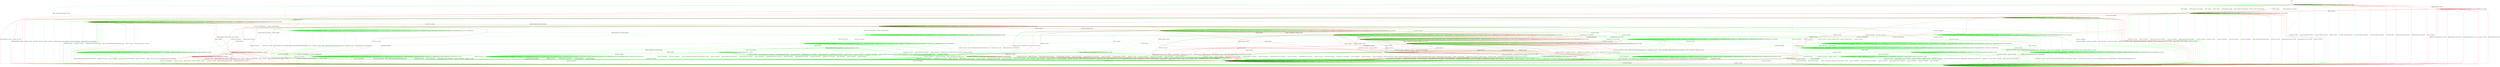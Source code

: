 digraph "" {
	graph ["Incoming time"=0.07164239883422852,
		"Outgoing time"=0.13203716278076172,
		Output="{'States': 36, 'Transitions': 837}",
		Reference="{'States': 18, 'Transitions': 222}",
		Solver=yices,
		Updated="{'States': 32, 'Transitions': 683}",
		"f-measure"=0.15027624309392265,
		precision=0.09956076134699854,
		recall=0.3063063063063063
	];
	a -> a	[key=0,
		label="UA_PK_NOK / NO_CONN"];
	a -> a	[key=1,
		label="KEX30 / NO_CONN"];
	a -> a	[key=2,
		label="SERVICE_REQUEST_AUTH / NO_CONN"];
	a -> a	[key=3,
		label="SERVICE_REQUEST_CONN / NO_CONN"];
	a -> a	[key=4,
		label="NEWKEYS / NO_CONN"];
	a -> a	[key=5,
		label="CH_REQUEST_PTY / NO_CONN"];
	a -> a	[key=6,
		label="CH_OPEN / CH_MAX"];
	a -> a	[key=7,
		label="CH_DATA / NO_CONN"];
	a -> a	[key=8,
		label="UA_PK_OK / NO_CONN"];
	a -> a	[key=9,
		label="KEXINIT / NO_CONN"];
	a -> a	[key=10,
		label="CH_EOF / NO_CONN"];
	a -> a	[key=11,
		color=green,
		label="DISCONNECT / NO_CONN"];
	a -> a	[key=12,
		color=green,
		label="CH_WINDOW_ADJUST / NO_CONN"];
	a -> a	[key=13,
		color=green,
		label="DEBUG / NO_CONN"];
	a -> a	[key=14,
		color=green,
		label="UA_NONE / NO_CONN"];
	a -> a	[key=15,
		color=green,
		label="CH_EXTENDED_DATA / NO_CONN"];
	a -> a	[key=16,
		color=green,
		label="IGNORE / NO_CONN"];
	a -> a	[key=17,
		color=green,
		label="UNIMPLEMENTED / NO_CONN"];
	a -> a	[key=18,
		color=green,
		label="UA_PW_OK / NO_CONN"];
	a -> a	[key=19,
		color=green,
		label="UA_PW_NOK / NO_CONN"];
	a -> a	[key=20,
		color=green,
		label="REKEY / NO_CONN|NO_CONN|NO_CONN"];
	a -> a	[key=21,
		color=red,
		label="KEXINIT_PROCEED / NO_CONN"];
	a -> l	[key=0,
		label="CH_CLOSE / NO_CONN"];
	b -> a	[key=0,
		color=green,
		label="CH_OPEN / DISCONNECT"];
	b -> a	[key=1,
		color=red,
		label="CH_OPEN / NO_CONN"];
	b -> b	[key=0,
		label="CH_REQUEST_PTY / CH_NONE"];
	b -> b	[key=1,
		label="CH_DATA / CH_NONE"];
	b -> b	[key=2,
		label="CH_CLOSE / CH_NONE"];
	b -> b	[key=3,
		label="CH_EOF / CH_NONE"];
	b -> b	[key=4,
		color=green,
		label="CH_WINDOW_ADJUST / CH_NONE"];
	b -> b	[key=5,
		color=green,
		label="DEBUG / NO_RESP"];
	b -> b	[key=6,
		color=green,
		label="CH_EXTENDED_DATA / CH_NONE"];
	b -> b	[key=7,
		color=green,
		label="IGNORE / NO_RESP"];
	b -> b	[key=8,
		color=green,
		label="UNIMPLEMENTED / NO_RESP"];
	b -> b	[key=9,
		color=red,
		label="NEWKEYS / UNIMPLEMENTED"];
	b -> g	[key=0,
		label="KEX30 / KEX31+NEWKEYS"];
	b -> l	[key=0,
		color=green,
		label="DISCONNECT / NO_CONN"];
	b -> l	[key=1,
		color=green,
		label="KEXINIT / DISCONNECT"];
	b -> l	[key=2,
		color=green,
		label="SERVICE_REQUEST_AUTH / DISCONNECT"];
	b -> l	[key=3,
		color=green,
		label="UA_PK_OK / DISCONNECT"];
	b -> l	[key=4,
		color=green,
		label="SERVICE_REQUEST_CONN / DISCONNECT"];
	b -> l	[key=5,
		color=green,
		label="UA_NONE / DISCONNECT"];
	b -> l	[key=6,
		color=green,
		label="NEWKEYS / NO_CONN"];
	b -> l	[key=7,
		color=green,
		label="UA_PK_NOK / DISCONNECT"];
	b -> l	[key=8,
		color=green,
		label="UA_PW_OK / DISCONNECT"];
	b -> l	[key=9,
		color=green,
		label="UA_PW_NOK / DISCONNECT"];
	b -> l	[key=10,
		color=green,
		label="REKEY / DISCONNECT|NO_CONN|NO_CONN"];
	b -> l	[key=11,
		color=red,
		label="UA_PK_NOK / NO_CONN"];
	b -> l	[key=12,
		color=red,
		label="SERVICE_REQUEST_AUTH / NO_CONN"];
	b -> l	[key=13,
		color=red,
		label="SERVICE_REQUEST_CONN / NO_CONN"];
	b -> l	[key=14,
		color=red,
		label="UA_PK_OK / NO_CONN"];
	b -> l	[key=15,
		color=red,
		label="KEXINIT_PROCEED / NO_CONN"];
	b -> l	[key=16,
		color=red,
		label="KEXINIT / NO_CONN"];
	c -> a	[key=0,
		label="NEWKEYS / NO_CONN"];
	c -> a	[key=1,
		color=green,
		label="DISCONNECT / NO_CONN"];
	c -> a	[key=2,
		color=green,
		label="CH_REQUEST_PTY / DISCONNECT"];
	c -> a	[key=3,
		color=red,
		label="KEX30 / NO_CONN"];
	c -> a	[key=4,
		color=red,
		label="CH_REQUEST_PTY / NO_CONN"];
	c -> a	[key=5,
		color=red,
		label="CH_DATA / NO_CONN"];
	c -> c	[key=0,
		label="CH_OPEN / CH_MAX"];
	c -> c	[key=1,
		label="CH_EOF / NO_RESP"];
	c -> c	[key=2,
		color=green,
		label="SERVICE_REQUEST_AUTH / NO_RESP"];
	c -> c	[key=3,
		color=green,
		label="CH_WINDOW_ADJUST / NO_RESP"];
	c -> c	[key=4,
		color=green,
		label="DEBUG / NO_RESP"];
	c -> c	[key=5,
		color=green,
		label="UA_PK_OK / UNIMPLEMENTED"];
	c -> c	[key=6,
		color=green,
		label="SERVICE_REQUEST_CONN / NO_RESP"];
	c -> c	[key=7,
		color=green,
		label="UA_NONE / UNIMPLEMENTED"];
	c -> c	[key=8,
		color=green,
		label="CH_EXTENDED_DATA / NO_RESP"];
	c -> c	[key=9,
		color=green,
		label="UA_PK_NOK / UNIMPLEMENTED"];
	c -> c	[key=10,
		color=green,
		label="KEX30 / NO_RESP"];
	c -> c	[key=11,
		color=green,
		label="IGNORE / NO_RESP"];
	c -> c	[key=12,
		color=green,
		label="CH_DATA / NO_RESP"];
	c -> c	[key=13,
		color=green,
		label="UNIMPLEMENTED / NO_RESP"];
	c -> c	[key=14,
		color=green,
		label="UA_PW_OK / UNIMPLEMENTED"];
	c -> c	[key=15,
		color=green,
		label="UA_PW_NOK / UNIMPLEMENTED"];
	c -> c	[key=16,
		color=green,
		label="REKEY / KEXINIT|KEX31+NEWKEYS|NO_RESP"];
	c -> c	[key=17,
		color=red,
		label="UA_PK_NOK / NO_RESP"];
	c -> c	[key=18,
		color=red,
		label="SERVICE_REQUEST_AUTH / SERVICE_ACCEPT"];
	c -> c	[key=19,
		color=red,
		label="SERVICE_REQUEST_CONN / SERVICE_ACCEPT"];
	c -> c	[key=20,
		color=red,
		label="UA_PK_OK / NO_RESP"];
	c -> e	[key=0,
		label="KEXINIT / KEXINIT"];
	c -> m	[key=0,
		color=red,
		label="CH_CLOSE / NO_RESP"];
	v	[color=green];
	c -> v	[key=0,
		color=green,
		label="CH_CLOSE / CH_CLOSE"];
	jj	[color=red];
	c -> jj	[key=0,
		color=red,
		label="KEXINIT_PROCEED / KEXINIT"];
	d -> a	[key=0,
		color=green,
		label="CH_OPEN / KEXINIT+DISCONNECT"];
	d -> a	[key=1,
		color=red,
		label="CH_OPEN / KEXINIT"];
	d -> b	[key=0,
		label="KEXINIT / KEXINIT"];
	d -> b	[key=1,
		color=green,
		label="SERVICE_REQUEST_AUTH / KEXINIT"];
	d -> b	[key=2,
		color=green,
		label="DEBUG / KEXINIT"];
	d -> b	[key=3,
		color=green,
		label="SERVICE_REQUEST_CONN / KEXINIT"];
	d -> b	[key=4,
		color=green,
		label="KEX30 / KEXINIT"];
	d -> b	[key=5,
		color=green,
		label="IGNORE / KEXINIT"];
	d -> b	[key=6,
		color=green,
		label="UNIMPLEMENTED / KEXINIT"];
	d -> b	[key=7,
		color=red,
		label="KEX30 / KEXINIT+UNIMPLEMENTED"];
	d -> b	[key=8,
		color=red,
		label="NEWKEYS / KEXINIT+UNIMPLEMENTED"];
	d -> d	[key=0,
		label="CH_REQUEST_PTY / CH_NONE"];
	d -> d	[key=1,
		label="CH_DATA / CH_NONE"];
	d -> d	[key=2,
		label="CH_CLOSE / CH_NONE"];
	d -> d	[key=3,
		label="CH_EOF / CH_NONE"];
	d -> d	[key=4,
		color=green,
		label="CH_WINDOW_ADJUST / CH_NONE"];
	d -> d	[key=5,
		color=green,
		label="CH_EXTENDED_DATA / CH_NONE"];
	d -> i	[key=0,
		color=green,
		label="REKEY / KEXINIT|KEX31+NEWKEYS|NO_RESP"];
	d -> l	[key=0,
		color=green,
		label="DISCONNECT / KEXINIT"];
	d -> l	[key=1,
		color=green,
		label="UA_PK_OK / KEXINIT+DISCONNECT"];
	d -> l	[key=2,
		color=green,
		label="UA_NONE / KEXINIT+DISCONNECT"];
	d -> l	[key=3,
		color=green,
		label="NEWKEYS / KEXINIT"];
	d -> l	[key=4,
		color=green,
		label="UA_PK_NOK / KEXINIT+DISCONNECT"];
	d -> l	[key=5,
		color=green,
		label="UA_PW_OK / KEXINIT+DISCONNECT"];
	d -> l	[key=6,
		color=green,
		label="UA_PW_NOK / KEXINIT+DISCONNECT"];
	d -> l	[key=7,
		color=red,
		label="UA_PK_NOK / KEXINIT"];
	d -> l	[key=8,
		color=red,
		label="SERVICE_REQUEST_AUTH / KEXINIT"];
	d -> l	[key=9,
		color=red,
		label="SERVICE_REQUEST_CONN / KEXINIT"];
	d -> l	[key=10,
		color=red,
		label="UA_PK_OK / KEXINIT"];
	gg	[color=red];
	d -> gg	[key=0,
		color=red,
		label="KEXINIT_PROCEED / KEXINIT"];
	e -> a	[key=0,
		color=green,
		label="DISCONNECT / NO_CONN"];
	e -> a	[key=1,
		color=green,
		label="KEXINIT / DISCONNECT"];
	e -> a	[key=2,
		color=green,
		label="SERVICE_REQUEST_AUTH / DISCONNECT"];
	e -> a	[key=3,
		color=green,
		label="CH_WINDOW_ADJUST / DISCONNECT"];
	e -> a	[key=4,
		color=green,
		label="UA_PK_OK / DISCONNECT"];
	e -> a	[key=5,
		color=green,
		label="SERVICE_REQUEST_CONN / DISCONNECT"];
	e -> a	[key=6,
		color=green,
		label="UA_NONE / DISCONNECT"];
	e -> a	[key=7,
		color=green,
		label="CH_EXTENDED_DATA / DISCONNECT"];
	e -> a	[key=8,
		color=green,
		label="NEWKEYS / NO_CONN"];
	e -> a	[key=9,
		color=green,
		label="UA_PK_NOK / DISCONNECT"];
	e -> a	[key=10,
		color=green,
		label="CH_REQUEST_PTY / DISCONNECT"];
	e -> a	[key=11,
		color=green,
		label="CH_EOF / DISCONNECT"];
	e -> a	[key=12,
		color=green,
		label="CH_DATA / DISCONNECT"];
	e -> a	[key=13,
		color=green,
		label="UA_PW_OK / DISCONNECT"];
	e -> a	[key=14,
		color=green,
		label="UA_PW_NOK / DISCONNECT"];
	e -> a	[key=15,
		color=green,
		label="REKEY / DISCONNECT|NO_CONN|NO_CONN"];
	e -> a	[key=16,
		color=red,
		label="UA_PK_NOK / NO_CONN"];
	e -> a	[key=17,
		color=red,
		label="SERVICE_REQUEST_AUTH / NO_CONN"];
	e -> a	[key=18,
		color=red,
		label="SERVICE_REQUEST_CONN / NO_CONN"];
	e -> a	[key=19,
		color=red,
		label="NEWKEYS / UNIMPLEMENTED"];
	e -> a	[key=20,
		color=red,
		label="CH_REQUEST_PTY / NO_CONN"];
	e -> a	[key=21,
		color=red,
		label="CH_DATA / NO_CONN"];
	e -> a	[key=22,
		color=red,
		label="UA_PK_OK / NO_CONN"];
	e -> a	[key=23,
		color=red,
		label="KEXINIT_PROCEED / NO_CONN"];
	e -> a	[key=24,
		color=red,
		label="KEXINIT / NO_CONN"];
	e -> a	[key=25,
		color=red,
		label="CH_EOF / NO_CONN"];
	e -> e	[key=0,
		label="CH_OPEN / CH_MAX"];
	e -> e	[key=1,
		color=green,
		label="DEBUG / NO_RESP"];
	e -> e	[key=2,
		color=green,
		label="IGNORE / NO_RESP"];
	e -> e	[key=3,
		color=green,
		label="UNIMPLEMENTED / NO_RESP"];
	e -> f	[key=0,
		color=red,
		label="KEX30 / KEX31+NEWKEYS"];
	e -> l	[key=0,
		color=green,
		label="CH_CLOSE / DISCONNECT"];
	e -> l	[key=1,
		color=red,
		label="CH_CLOSE / NO_CONN"];
	ff	[color=green];
	e -> ff	[key=0,
		color=green,
		label="KEX30 / KEX31+NEWKEYS"];
	f -> a	[key=0,
		color=green,
		label="DISCONNECT / NO_CONN"];
	f -> a	[key=1,
		color=green,
		label="KEXINIT / DISCONNECT"];
	f -> a	[key=2,
		color=green,
		label="SERVICE_REQUEST_AUTH / DISCONNECT"];
	f -> a	[key=3,
		color=green,
		label="CH_WINDOW_ADJUST / DISCONNECT"];
	f -> a	[key=4,
		color=green,
		label="UA_PK_OK / DISCONNECT"];
	f -> a	[key=5,
		color=green,
		label="SERVICE_REQUEST_CONN / DISCONNECT"];
	f -> a	[key=6,
		color=green,
		label="UA_NONE / DISCONNECT"];
	f -> a	[key=7,
		color=green,
		label="CH_EXTENDED_DATA / DISCONNECT"];
	f -> a	[key=8,
		color=green,
		label="UA_PK_NOK / DISCONNECT"];
	f -> a	[key=9,
		color=green,
		label="CH_REQUEST_PTY / DISCONNECT"];
	f -> a	[key=10,
		color=green,
		label="KEX30 / DISCONNECT"];
	f -> a	[key=11,
		color=green,
		label="CH_EOF / DISCONNECT"];
	f -> a	[key=12,
		color=green,
		label="CH_DATA / DISCONNECT"];
	f -> a	[key=13,
		color=green,
		label="UA_PW_OK / DISCONNECT"];
	f -> a	[key=14,
		color=green,
		label="UA_PW_NOK / DISCONNECT"];
	f -> a	[key=15,
		color=green,
		label="REKEY / DISCONNECT|NO_CONN|NO_CONN"];
	f -> a	[key=16,
		color=red,
		label="UA_PK_NOK / NO_CONN"];
	f -> a	[key=17,
		color=red,
		label="SERVICE_REQUEST_AUTH / NO_CONN"];
	f -> a	[key=18,
		color=red,
		label="SERVICE_REQUEST_CONN / NO_CONN"];
	f -> a	[key=19,
		color=red,
		label="CH_REQUEST_PTY / NO_CONN"];
	f -> a	[key=20,
		color=red,
		label="CH_DATA / NO_CONN"];
	f -> a	[key=21,
		color=red,
		label="UA_PK_OK / NO_CONN"];
	f -> a	[key=22,
		color=red,
		label="KEXINIT_PROCEED / NO_CONN"];
	f -> a	[key=23,
		color=red,
		label="KEXINIT / NO_CONN"];
	f -> a	[key=24,
		color=red,
		label="CH_EOF / NO_CONN"];
	f -> f	[key=0,
		label="CH_OPEN / CH_MAX"];
	f -> f	[key=1,
		color=green,
		label="DEBUG / NO_RESP"];
	f -> f	[key=2,
		color=green,
		label="IGNORE / NO_RESP"];
	f -> f	[key=3,
		color=green,
		label="UNIMPLEMENTED / NO_RESP"];
	f -> f	[key=4,
		color=red,
		label="KEX30 / UNIMPLEMENTED"];
	f -> h	[key=0,
		label="NEWKEYS / NO_RESP"];
	f -> l	[key=0,
		color=green,
		label="CH_CLOSE / DISCONNECT"];
	f -> l	[key=1,
		color=red,
		label="CH_CLOSE / NO_CONN"];
	g -> a	[key=0,
		color=green,
		label="CH_OPEN / DISCONNECT"];
	g -> a	[key=1,
		color=red,
		label="CH_OPEN / NO_CONN"];
	g -> g	[key=0,
		label="CH_REQUEST_PTY / CH_NONE"];
	g -> g	[key=1,
		label="CH_DATA / CH_NONE"];
	g -> g	[key=2,
		label="CH_CLOSE / CH_NONE"];
	g -> g	[key=3,
		label="CH_EOF / CH_NONE"];
	g -> g	[key=4,
		color=green,
		label="CH_WINDOW_ADJUST / CH_NONE"];
	g -> g	[key=5,
		color=green,
		label="DEBUG / NO_RESP"];
	g -> g	[key=6,
		color=green,
		label="CH_EXTENDED_DATA / CH_NONE"];
	g -> g	[key=7,
		color=green,
		label="IGNORE / NO_RESP"];
	g -> g	[key=8,
		color=green,
		label="UNIMPLEMENTED / NO_RESP"];
	g -> g	[key=9,
		color=red,
		label="KEX30 / UNIMPLEMENTED"];
	g -> i	[key=0,
		label="NEWKEYS / NO_RESP"];
	g -> l	[key=0,
		color=green,
		label="DISCONNECT / NO_CONN"];
	g -> l	[key=1,
		color=green,
		label="KEXINIT / DISCONNECT"];
	g -> l	[key=2,
		color=green,
		label="SERVICE_REQUEST_AUTH / DISCONNECT"];
	g -> l	[key=3,
		color=green,
		label="UA_PK_OK / DISCONNECT"];
	g -> l	[key=4,
		color=green,
		label="SERVICE_REQUEST_CONN / DISCONNECT"];
	g -> l	[key=5,
		color=green,
		label="UA_NONE / DISCONNECT"];
	g -> l	[key=6,
		color=green,
		label="UA_PK_NOK / DISCONNECT"];
	g -> l	[key=7,
		color=green,
		label="KEX30 / DISCONNECT"];
	g -> l	[key=8,
		color=green,
		label="UA_PW_OK / DISCONNECT"];
	g -> l	[key=9,
		color=green,
		label="UA_PW_NOK / DISCONNECT"];
	g -> l	[key=10,
		color=green,
		label="REKEY / DISCONNECT|NO_CONN|NO_CONN"];
	g -> l	[key=11,
		color=red,
		label="UA_PK_NOK / NO_CONN"];
	g -> l	[key=12,
		color=red,
		label="SERVICE_REQUEST_AUTH / NO_CONN"];
	g -> l	[key=13,
		color=red,
		label="SERVICE_REQUEST_CONN / NO_CONN"];
	g -> l	[key=14,
		color=red,
		label="UA_PK_OK / NO_CONN"];
	g -> l	[key=15,
		color=red,
		label="KEXINIT_PROCEED / NO_CONN"];
	g -> l	[key=16,
		color=red,
		label="KEXINIT / NO_CONN"];
	h -> a	[key=0,
		label="NEWKEYS / NO_CONN"];
	h -> a	[key=1,
		color=green,
		label="DISCONNECT / NO_CONN"];
	h -> a	[key=2,
		color=red,
		label="KEX30 / NO_CONN"];
	h -> c	[key=0,
		color=green,
		label="CH_REQUEST_PTY / CH_SUCCESS"];
	h -> e	[key=0,
		color=red,
		label="KEXINIT / KEXINIT"];
	h -> h	[key=0,
		label="CH_OPEN / CH_MAX"];
	h -> h	[key=1,
		label="CH_DATA / NO_RESP"];
	h -> h	[key=2,
		color=green,
		label="SERVICE_REQUEST_AUTH / NO_RESP"];
	h -> h	[key=3,
		color=green,
		label="CH_WINDOW_ADJUST / NO_RESP"];
	h -> h	[key=4,
		color=green,
		label="DEBUG / NO_RESP"];
	h -> h	[key=5,
		color=green,
		label="UA_PK_OK / UNIMPLEMENTED"];
	h -> h	[key=6,
		color=green,
		label="SERVICE_REQUEST_CONN / NO_RESP"];
	h -> h	[key=7,
		color=green,
		label="UA_NONE / UNIMPLEMENTED"];
	h -> h	[key=8,
		color=green,
		label="CH_EXTENDED_DATA / NO_RESP"];
	h -> h	[key=9,
		color=green,
		label="UA_PK_NOK / UNIMPLEMENTED"];
	h -> h	[key=10,
		color=green,
		label="KEX30 / NO_RESP"];
	h -> h	[key=11,
		color=green,
		label="IGNORE / NO_RESP"];
	h -> h	[key=12,
		color=green,
		label="CH_EOF / NO_RESP"];
	h -> h	[key=13,
		color=green,
		label="UNIMPLEMENTED / NO_RESP"];
	h -> h	[key=14,
		color=green,
		label="UA_PW_OK / UNIMPLEMENTED"];
	h -> h	[key=15,
		color=green,
		label="UA_PW_NOK / UNIMPLEMENTED"];
	h -> h	[key=16,
		color=green,
		label="REKEY / KEXINIT|KEX31+NEWKEYS|NO_RESP"];
	h -> h	[key=17,
		color=red,
		label="UA_PK_NOK / NO_RESP"];
	h -> h	[key=18,
		color=red,
		label="SERVICE_REQUEST_AUTH / SERVICE_ACCEPT"];
	h -> h	[key=19,
		color=red,
		label="SERVICE_REQUEST_CONN / SERVICE_ACCEPT"];
	h -> h	[key=20,
		color=red,
		label="UA_PK_OK / NO_RESP"];
	h -> j	[key=0,
		color=red,
		label="CH_EOF / CH_EOF"];
	h -> m	[key=0,
		color=red,
		label="CH_CLOSE / CH_EOF"];
	h -> n	[key=0,
		color=red,
		label="CH_REQUEST_PTY / CH_SUCCESS"];
	h -> v	[key=0,
		color=green,
		label="CH_CLOSE / CH_CLOSE"];
	bb	[color=green];
	h -> bb	[key=0,
		color=green,
		label="KEXINIT / KEXINIT"];
	h -> jj	[key=0,
		color=red,
		label="KEXINIT_PROCEED / KEXINIT"];
	i -> a	[key=0,
		color=red,
		label="CH_OPEN / NO_CONN"];
	i -> i	[key=0,
		label="CH_REQUEST_PTY / CH_NONE"];
	i -> i	[key=1,
		label="CH_DATA / CH_NONE"];
	i -> i	[key=2,
		label="CH_CLOSE / CH_NONE"];
	i -> i	[key=3,
		label="CH_EOF / CH_NONE"];
	i -> i	[key=4,
		color=green,
		label="KEXINIT / UNIMPLEMENTED"];
	i -> i	[key=5,
		color=green,
		label="CH_WINDOW_ADJUST / CH_NONE"];
	i -> i	[key=6,
		color=green,
		label="DEBUG / NO_RESP"];
	i -> i	[key=7,
		color=green,
		label="UA_PK_OK / UNIMPLEMENTED"];
	i -> i	[key=8,
		color=green,
		label="UA_NONE / UNIMPLEMENTED"];
	i -> i	[key=9,
		color=green,
		label="CH_EXTENDED_DATA / CH_NONE"];
	i -> i	[key=10,
		color=green,
		label="UA_PK_NOK / UNIMPLEMENTED"];
	i -> i	[key=11,
		color=green,
		label="KEX30 / UNIMPLEMENTED"];
	i -> i	[key=12,
		color=green,
		label="IGNORE / NO_RESP"];
	i -> i	[key=13,
		color=green,
		label="UNIMPLEMENTED / NO_RESP"];
	i -> i	[key=14,
		color=green,
		label="UA_PW_OK / UNIMPLEMENTED"];
	i -> i	[key=15,
		color=green,
		label="UA_PW_NOK / UNIMPLEMENTED"];
	i -> i	[key=16,
		color=red,
		label="UA_PK_NOK / UA_FAILURE"];
	i -> i	[key=17,
		color=red,
		label="SERVICE_REQUEST_AUTH / SERVICE_ACCEPT"];
	i -> l	[key=0,
		label="NEWKEYS / NO_CONN"];
	i -> l	[key=1,
		color=green,
		label="DISCONNECT / NO_CONN"];
	i -> l	[key=2,
		color=green,
		label="SERVICE_REQUEST_CONN / DISCONNECT"];
	i -> l	[key=3,
		color=green,
		label="REKEY / UNIMPLEMENTED|UNIMPLEMENTED|NO_CONN"];
	i -> l	[key=4,
		color=red,
		label="KEX30 / NO_CONN"];
	i -> l	[key=5,
		color=red,
		label="SERVICE_REQUEST_CONN / NO_CONN"];
	i -> m	[key=0,
		color=green,
		label="SERVICE_REQUEST_AUTH / SERVICE_ACCEPT"];
	i -> m	[key=1,
		color=red,
		label="UA_PK_OK / UA_SUCCESS"];
	o	[color=green];
	i -> o	[key=0,
		color=green,
		label="CH_OPEN / UNIMPLEMENTED"];
	hh	[color=red];
	i -> hh	[key=0,
		color=red,
		label="KEXINIT_PROCEED / KEXINIT"];
	ii	[color=red];
	i -> ii	[key=0,
		color=red,
		label="KEXINIT / KEXINIT"];
	j -> a	[key=0,
		label="NEWKEYS / NO_CONN"];
	j -> a	[key=1,
		color=green,
		label="DISCONNECT / NO_CONN"];
	j -> a	[key=2,
		color=red,
		label="KEX30 / NO_CONN"];
	j -> a	[key=3,
		color=red,
		label="CH_DATA / NO_CONN"];
	j -> c	[key=0,
		color=red,
		label="CH_REQUEST_PTY / CH_SUCCESS"];
	j -> e	[key=0,
		color=red,
		label="KEXINIT / KEXINIT"];
	j -> h	[key=0,
		color=green,
		label="REKEY / KEXINIT|KEX31+NEWKEYS|NO_RESP"];
	j -> j	[key=0,
		label="CH_OPEN / CH_MAX"];
	j -> j	[key=1,
		label="CH_EOF / NO_RESP"];
	j -> j	[key=2,
		color=green,
		label="SERVICE_REQUEST_AUTH / UNIMPLEMENTED"];
	j -> j	[key=3,
		color=green,
		label="CH_WINDOW_ADJUST / NO_RESP"];
	j -> j	[key=4,
		color=green,
		label="DEBUG / NO_RESP"];
	j -> j	[key=5,
		color=green,
		label="UA_PK_OK / UNIMPLEMENTED"];
	j -> j	[key=6,
		color=green,
		label="SERVICE_REQUEST_CONN / UNIMPLEMENTED"];
	j -> j	[key=7,
		color=green,
		label="UA_NONE / UNIMPLEMENTED"];
	j -> j	[key=8,
		color=green,
		label="CH_EXTENDED_DATA / NO_RESP"];
	j -> j	[key=9,
		color=green,
		label="UA_PK_NOK / UNIMPLEMENTED"];
	j -> j	[key=10,
		color=green,
		label="KEX30 / UNIMPLEMENTED"];
	j -> j	[key=11,
		color=green,
		label="IGNORE / NO_RESP"];
	j -> j	[key=12,
		color=green,
		label="CH_DATA / NO_RESP"];
	j -> j	[key=13,
		color=green,
		label="UNIMPLEMENTED / NO_RESP"];
	j -> j	[key=14,
		color=green,
		label="UA_PW_OK / UNIMPLEMENTED"];
	j -> j	[key=15,
		color=green,
		label="UA_PW_NOK / UNIMPLEMENTED"];
	j -> j	[key=16,
		color=red,
		label="UA_PK_NOK / NO_RESP"];
	j -> j	[key=17,
		color=red,
		label="SERVICE_REQUEST_AUTH / SERVICE_ACCEPT"];
	j -> j	[key=18,
		color=red,
		label="SERVICE_REQUEST_CONN / SERVICE_ACCEPT"];
	j -> j	[key=19,
		color=red,
		label="UA_PK_OK / NO_RESP"];
	j -> m	[key=0,
		color=red,
		label="CH_CLOSE / NO_RESP"];
	j -> n	[key=0,
		color=green,
		label="CH_REQUEST_PTY / CH_SUCCESS"];
	p	[color=green];
	j -> p	[key=0,
		color=green,
		label="CH_CLOSE / CH_CLOSE"];
	j -> bb	[key=0,
		color=green,
		label="KEXINIT / KEXINIT"];
	j -> jj	[key=0,
		color=red,
		label="KEXINIT_PROCEED / KEXINIT"];
	k -> d	[key=0];
	l -> a	[key=0,
		label="CH_OPEN / NO_CONN"];
	l -> l	[key=0,
		label="UA_PK_NOK / NO_CONN"];
	l -> l	[key=1,
		label="KEX30 / NO_CONN"];
	l -> l	[key=2,
		label="SERVICE_REQUEST_AUTH / NO_CONN"];
	l -> l	[key=3,
		label="SERVICE_REQUEST_CONN / NO_CONN"];
	l -> l	[key=4,
		label="NEWKEYS / NO_CONN"];
	l -> l	[key=5,
		label="CH_REQUEST_PTY / CH_NONE"];
	l -> l	[key=6,
		label="CH_DATA / CH_NONE"];
	l -> l	[key=7,
		label="UA_PK_OK / NO_CONN"];
	l -> l	[key=8,
		label="CH_CLOSE / CH_NONE"];
	l -> l	[key=9,
		label="KEXINIT / NO_CONN"];
	l -> l	[key=10,
		label="CH_EOF / CH_NONE"];
	l -> l	[key=11,
		color=green,
		label="DISCONNECT / NO_CONN"];
	l -> l	[key=12,
		color=green,
		label="CH_WINDOW_ADJUST / CH_NONE"];
	l -> l	[key=13,
		color=green,
		label="DEBUG / NO_CONN"];
	l -> l	[key=14,
		color=green,
		label="UA_NONE / NO_CONN"];
	l -> l	[key=15,
		color=green,
		label="CH_EXTENDED_DATA / CH_NONE"];
	l -> l	[key=16,
		color=green,
		label="IGNORE / NO_CONN"];
	l -> l	[key=17,
		color=green,
		label="UNIMPLEMENTED / NO_CONN"];
	l -> l	[key=18,
		color=green,
		label="UA_PW_OK / NO_CONN"];
	l -> l	[key=19,
		color=green,
		label="UA_PW_NOK / NO_CONN"];
	l -> l	[key=20,
		color=green,
		label="REKEY / NO_CONN|NO_CONN|NO_CONN"];
	l -> l	[key=21,
		color=red,
		label="KEXINIT_PROCEED / NO_CONN"];
	m -> h	[key=0,
		color=red,
		label="CH_OPEN / CH_OPEN_SUCCESS"];
	m -> l	[key=0,
		label="NEWKEYS / NO_CONN"];
	m -> l	[key=1,
		color=green,
		label="DISCONNECT / NO_CONN"];
	m -> l	[key=2,
		color=green,
		label="SERVICE_REQUEST_CONN / DISCONNECT"];
	m -> l	[key=3,
		color=green,
		label="REKEY / UNIMPLEMENTED|UNIMPLEMENTED|NO_CONN"];
	m -> l	[key=4,
		color=red,
		label="KEX30 / NO_CONN"];
	m -> m	[key=0,
		label="SERVICE_REQUEST_AUTH / SERVICE_ACCEPT"];
	m -> m	[key=1,
		label="CH_REQUEST_PTY / CH_NONE"];
	m -> m	[key=2,
		label="CH_DATA / CH_NONE"];
	m -> m	[key=3,
		label="CH_CLOSE / CH_NONE"];
	m -> m	[key=4,
		label="CH_EOF / CH_NONE"];
	m -> m	[key=5,
		color=green,
		label="KEXINIT / UNIMPLEMENTED"];
	m -> m	[key=6,
		color=green,
		label="CH_WINDOW_ADJUST / CH_NONE"];
	m -> m	[key=7,
		color=green,
		label="DEBUG / NO_RESP"];
	m -> m	[key=8,
		color=green,
		label="CH_EXTENDED_DATA / CH_NONE"];
	m -> m	[key=9,
		color=green,
		label="KEX30 / UNIMPLEMENTED"];
	m -> m	[key=10,
		color=green,
		label="IGNORE / NO_RESP"];
	m -> m	[key=11,
		color=green,
		label="UNIMPLEMENTED / NO_RESP"];
	m -> m	[key=12,
		color=red,
		label="UA_PK_NOK / NO_RESP"];
	m -> m	[key=13,
		color=red,
		label="SERVICE_REQUEST_CONN / SERVICE_ACCEPT"];
	m -> m	[key=14,
		color=red,
		label="UA_PK_OK / NO_RESP"];
	m -> p	[key=0,
		color=green,
		label="UA_PK_OK / UA_SUCCESS"];
	m -> p	[key=1,
		color=green,
		label="UA_PW_OK / UA_SUCCESS"];
	q	[color=green];
	m -> q	[key=0,
		color=green,
		label="UA_PW_NOK / UA_FAILURE"];
	r	[color=green];
	m -> r	[key=0,
		color=green,
		label="UA_NONE / UA_FAILURE"];
	s	[color=green];
	m -> s	[key=0,
		color=green,
		label="UA_PK_NOK / UA_FAILURE"];
	t	[color=green];
	m -> t	[key=0,
		color=green,
		label="CH_OPEN / UNIMPLEMENTED"];
	m -> hh	[key=0,
		color=red,
		label="KEXINIT_PROCEED / KEXINIT"];
	m -> ii	[key=0,
		color=red,
		label="KEXINIT / KEXINIT"];
	n -> a	[key=0,
		label="NEWKEYS / NO_CONN"];
	n -> a	[key=1,
		color=green,
		label="DISCONNECT / NO_CONN"];
	n -> a	[key=2,
		color=green,
		label="CH_REQUEST_PTY / DISCONNECT"];
	n -> a	[key=3,
		color=red,
		label="KEX30 / NO_CONN"];
	n -> a	[key=4,
		color=red,
		label="CH_REQUEST_PTY / NO_CONN"];
	n -> c	[key=0,
		color=green,
		label="REKEY / KEXINIT|KEX31+NEWKEYS|NO_RESP"];
	n -> c	[key=1,
		color=red,
		label="CH_EOF / CH_EOF"];
	n -> e	[key=0,
		label="KEXINIT / KEXINIT"];
	n -> m	[key=0,
		color=red,
		label="CH_CLOSE / CH_EOF"];
	n -> n	[key=0,
		label="CH_OPEN / CH_MAX"];
	n -> n	[key=1,
		label="CH_DATA / NO_RESP"];
	n -> n	[key=2,
		color=green,
		label="SERVICE_REQUEST_AUTH / UNIMPLEMENTED"];
	n -> n	[key=3,
		color=green,
		label="CH_WINDOW_ADJUST / NO_RESP"];
	n -> n	[key=4,
		color=green,
		label="DEBUG / NO_RESP"];
	n -> n	[key=5,
		color=green,
		label="UA_PK_OK / UNIMPLEMENTED"];
	n -> n	[key=6,
		color=green,
		label="SERVICE_REQUEST_CONN / UNIMPLEMENTED"];
	n -> n	[key=7,
		color=green,
		label="UA_NONE / UNIMPLEMENTED"];
	n -> n	[key=8,
		color=green,
		label="CH_EXTENDED_DATA / NO_RESP"];
	n -> n	[key=9,
		color=green,
		label="UA_PK_NOK / UNIMPLEMENTED"];
	n -> n	[key=10,
		color=green,
		label="KEX30 / UNIMPLEMENTED"];
	n -> n	[key=11,
		color=green,
		label="IGNORE / NO_RESP"];
	n -> n	[key=12,
		color=green,
		label="CH_EOF / NO_RESP"];
	n -> n	[key=13,
		color=green,
		label="UNIMPLEMENTED / NO_RESP"];
	n -> n	[key=14,
		color=green,
		label="UA_PW_OK / UNIMPLEMENTED"];
	n -> n	[key=15,
		color=green,
		label="UA_PW_NOK / UNIMPLEMENTED"];
	n -> n	[key=16,
		color=red,
		label="UA_PK_NOK / NO_RESP"];
	n -> n	[key=17,
		color=red,
		label="SERVICE_REQUEST_AUTH / SERVICE_ACCEPT"];
	n -> n	[key=18,
		color=red,
		label="SERVICE_REQUEST_CONN / SERVICE_ACCEPT"];
	n -> n	[key=19,
		color=red,
		label="UA_PK_OK / NO_RESP"];
	n -> p	[key=0,
		color=green,
		label="CH_CLOSE / CH_CLOSE"];
	n -> jj	[key=0,
		color=red,
		label="KEXINIT_PROCEED / KEXINIT"];
	o -> a	[key=0,
		color=green,
		label="DISCONNECT / NO_CONN"];
	o -> a	[key=1,
		color=green,
		label="SERVICE_REQUEST_CONN / DISCONNECT"];
	o -> a	[key=2,
		color=green,
		label="NEWKEYS / NO_CONN"];
	o -> a	[key=3,
		color=green,
		label="REKEY / UNIMPLEMENTED|UNIMPLEMENTED|NO_CONN"];
	o -> i	[key=0,
		color=green,
		label="CH_CLOSE / UNIMPLEMENTED"];
	o -> o	[key=0,
		color=green,
		label="KEXINIT / UNIMPLEMENTED"];
	o -> o	[key=1,
		color=green,
		label="CH_WINDOW_ADJUST / UNIMPLEMENTED"];
	o -> o	[key=2,
		color=green,
		label="DEBUG / NO_RESP"];
	o -> o	[key=3,
		color=green,
		label="UA_PK_OK / UNIMPLEMENTED"];
	o -> o	[key=4,
		color=green,
		label="UA_NONE / UNIMPLEMENTED"];
	o -> o	[key=5,
		color=green,
		label="CH_EXTENDED_DATA / UNIMPLEMENTED"];
	o -> o	[key=6,
		color=green,
		label="UA_PK_NOK / UNIMPLEMENTED"];
	o -> o	[key=7,
		color=green,
		label="CH_OPEN / CH_MAX"];
	o -> o	[key=8,
		color=green,
		label="CH_REQUEST_PTY / UNIMPLEMENTED"];
	o -> o	[key=9,
		color=green,
		label="KEX30 / UNIMPLEMENTED"];
	o -> o	[key=10,
		color=green,
		label="IGNORE / NO_RESP"];
	o -> o	[key=11,
		color=green,
		label="CH_EOF / UNIMPLEMENTED"];
	o -> o	[key=12,
		color=green,
		label="CH_DATA / UNIMPLEMENTED"];
	o -> o	[key=13,
		color=green,
		label="UNIMPLEMENTED / NO_RESP"];
	o -> o	[key=14,
		color=green,
		label="UA_PW_OK / UNIMPLEMENTED"];
	o -> o	[key=15,
		color=green,
		label="UA_PW_NOK / UNIMPLEMENTED"];
	o -> t	[key=0,
		color=green,
		label="SERVICE_REQUEST_AUTH / SERVICE_ACCEPT"];
	p -> j	[key=0,
		color=green,
		label="CH_OPEN / CH_OPEN_SUCCESS"];
	p -> l	[key=0,
		color=green,
		label="DISCONNECT / NO_CONN"];
	p -> l	[key=1,
		color=green,
		label="NEWKEYS / NO_CONN"];
	p -> p	[key=0,
		color=green,
		label="SERVICE_REQUEST_AUTH / UNIMPLEMENTED"];
	p -> p	[key=1,
		color=green,
		label="CH_WINDOW_ADJUST / CH_NONE"];
	p -> p	[key=2,
		color=green,
		label="DEBUG / NO_RESP"];
	p -> p	[key=3,
		color=green,
		label="UA_PK_OK / UNIMPLEMENTED"];
	p -> p	[key=4,
		color=green,
		label="SERVICE_REQUEST_CONN / UNIMPLEMENTED"];
	p -> p	[key=5,
		color=green,
		label="UA_NONE / UNIMPLEMENTED"];
	p -> p	[key=6,
		color=green,
		label="CH_EXTENDED_DATA / CH_NONE"];
	p -> p	[key=7,
		color=green,
		label="UA_PK_NOK / UNIMPLEMENTED"];
	p -> p	[key=8,
		color=green,
		label="CH_CLOSE / CH_NONE"];
	p -> p	[key=9,
		color=green,
		label="CH_REQUEST_PTY / CH_NONE"];
	p -> p	[key=10,
		color=green,
		label="KEX30 / UNIMPLEMENTED"];
	p -> p	[key=11,
		color=green,
		label="IGNORE / NO_RESP"];
	p -> p	[key=12,
		color=green,
		label="CH_EOF / CH_NONE"];
	p -> p	[key=13,
		color=green,
		label="CH_DATA / CH_NONE"];
	p -> p	[key=14,
		color=green,
		label="UNIMPLEMENTED / NO_RESP"];
	p -> p	[key=15,
		color=green,
		label="UA_PW_OK / UNIMPLEMENTED"];
	p -> p	[key=16,
		color=green,
		label="UA_PW_NOK / UNIMPLEMENTED"];
	u	[color=green];
	p -> u	[key=0,
		color=green,
		label="KEXINIT / KEXINIT"];
	p -> v	[key=0,
		color=green,
		label="REKEY / KEXINIT|KEX31+NEWKEYS|NO_RESP"];
	q -> l	[key=0,
		color=green,
		label="DISCONNECT / NO_CONN"];
	q -> l	[key=1,
		color=green,
		label="UA_PK_OK / DISCONNECT"];
	q -> l	[key=2,
		color=green,
		label="SERVICE_REQUEST_CONN / DISCONNECT"];
	q -> l	[key=3,
		color=green,
		label="UA_NONE / DISCONNECT"];
	q -> l	[key=4,
		color=green,
		label="NEWKEYS / NO_CONN"];
	q -> l	[key=5,
		color=green,
		label="UA_PK_NOK / DISCONNECT"];
	q -> l	[key=6,
		color=green,
		label="REKEY / UNIMPLEMENTED|UNIMPLEMENTED|NO_CONN"];
	q -> p	[key=0,
		color=green,
		label="UA_PW_OK / UA_SUCCESS"];
	q -> q	[key=0,
		color=green,
		label="KEXINIT / UNIMPLEMENTED"];
	q -> q	[key=1,
		color=green,
		label="SERVICE_REQUEST_AUTH / SERVICE_ACCEPT"];
	q -> q	[key=2,
		color=green,
		label="CH_WINDOW_ADJUST / CH_NONE"];
	q -> q	[key=3,
		color=green,
		label="DEBUG / NO_RESP"];
	q -> q	[key=4,
		color=green,
		label="CH_EXTENDED_DATA / CH_NONE"];
	q -> q	[key=5,
		color=green,
		label="CH_CLOSE / CH_NONE"];
	q -> q	[key=6,
		color=green,
		label="CH_REQUEST_PTY / CH_NONE"];
	q -> q	[key=7,
		color=green,
		label="KEX30 / UNIMPLEMENTED"];
	q -> q	[key=8,
		color=green,
		label="IGNORE / NO_RESP"];
	q -> q	[key=9,
		color=green,
		label="CH_EOF / CH_NONE"];
	q -> q	[key=10,
		color=green,
		label="CH_DATA / CH_NONE"];
	q -> q	[key=11,
		color=green,
		label="UNIMPLEMENTED / NO_RESP"];
	q -> q	[key=12,
		color=green,
		label="UA_PW_NOK / UA_FAILURE"];
	w	[color=green];
	q -> w	[key=0,
		color=green,
		label="CH_OPEN / UNIMPLEMENTED"];
	r -> l	[key=0,
		color=green,
		label="DISCONNECT / NO_CONN"];
	r -> l	[key=1,
		color=green,
		label="UA_PK_OK / DISCONNECT"];
	r -> l	[key=2,
		color=green,
		label="SERVICE_REQUEST_CONN / DISCONNECT"];
	r -> l	[key=3,
		color=green,
		label="NEWKEYS / NO_CONN"];
	r -> l	[key=4,
		color=green,
		label="UA_PK_NOK / DISCONNECT"];
	r -> l	[key=5,
		color=green,
		label="UA_PW_OK / DISCONNECT"];
	r -> l	[key=6,
		color=green,
		label="UA_PW_NOK / DISCONNECT"];
	r -> l	[key=7,
		color=green,
		label="REKEY / UNIMPLEMENTED|UNIMPLEMENTED|NO_CONN"];
	r -> r	[key=0,
		color=green,
		label="KEXINIT / UNIMPLEMENTED"];
	r -> r	[key=1,
		color=green,
		label="SERVICE_REQUEST_AUTH / SERVICE_ACCEPT"];
	r -> r	[key=2,
		color=green,
		label="CH_WINDOW_ADJUST / CH_NONE"];
	r -> r	[key=3,
		color=green,
		label="DEBUG / NO_RESP"];
	r -> r	[key=4,
		color=green,
		label="UA_NONE / UA_FAILURE"];
	r -> r	[key=5,
		color=green,
		label="CH_EXTENDED_DATA / CH_NONE"];
	r -> r	[key=6,
		color=green,
		label="CH_CLOSE / CH_NONE"];
	r -> r	[key=7,
		color=green,
		label="CH_REQUEST_PTY / CH_NONE"];
	r -> r	[key=8,
		color=green,
		label="KEX30 / UNIMPLEMENTED"];
	r -> r	[key=9,
		color=green,
		label="IGNORE / NO_RESP"];
	r -> r	[key=10,
		color=green,
		label="CH_EOF / CH_NONE"];
	r -> r	[key=11,
		color=green,
		label="CH_DATA / CH_NONE"];
	r -> r	[key=12,
		color=green,
		label="UNIMPLEMENTED / NO_RESP"];
	x	[color=green];
	r -> x	[key=0,
		color=green,
		label="CH_OPEN / UNIMPLEMENTED"];
	s -> l	[key=0,
		color=green,
		label="DISCONNECT / NO_CONN"];
	s -> l	[key=1,
		color=green,
		label="UA_PK_OK / DISCONNECT"];
	s -> l	[key=2,
		color=green,
		label="SERVICE_REQUEST_CONN / DISCONNECT"];
	s -> l	[key=3,
		color=green,
		label="UA_NONE / DISCONNECT"];
	s -> l	[key=4,
		color=green,
		label="NEWKEYS / NO_CONN"];
	s -> l	[key=5,
		color=green,
		label="UA_PW_OK / DISCONNECT"];
	s -> l	[key=6,
		color=green,
		label="UA_PW_NOK / DISCONNECT"];
	s -> l	[key=7,
		color=green,
		label="REKEY / UNIMPLEMENTED|UNIMPLEMENTED|NO_CONN"];
	s -> s	[key=0,
		color=green,
		label="KEXINIT / UNIMPLEMENTED"];
	s -> s	[key=1,
		color=green,
		label="SERVICE_REQUEST_AUTH / SERVICE_ACCEPT"];
	s -> s	[key=2,
		color=green,
		label="CH_WINDOW_ADJUST / CH_NONE"];
	s -> s	[key=3,
		color=green,
		label="DEBUG / NO_RESP"];
	s -> s	[key=4,
		color=green,
		label="CH_EXTENDED_DATA / CH_NONE"];
	s -> s	[key=5,
		color=green,
		label="UA_PK_NOK / UA_FAILURE"];
	s -> s	[key=6,
		color=green,
		label="CH_CLOSE / CH_NONE"];
	s -> s	[key=7,
		color=green,
		label="CH_REQUEST_PTY / CH_NONE"];
	s -> s	[key=8,
		color=green,
		label="KEX30 / UNIMPLEMENTED"];
	s -> s	[key=9,
		color=green,
		label="IGNORE / NO_RESP"];
	s -> s	[key=10,
		color=green,
		label="CH_EOF / CH_NONE"];
	s -> s	[key=11,
		color=green,
		label="CH_DATA / CH_NONE"];
	s -> s	[key=12,
		color=green,
		label="UNIMPLEMENTED / NO_RESP"];
	y	[color=green];
	s -> y	[key=0,
		color=green,
		label="CH_OPEN / UNIMPLEMENTED"];
	t -> a	[key=0,
		color=green,
		label="DISCONNECT / NO_CONN"];
	t -> a	[key=1,
		color=green,
		label="SERVICE_REQUEST_CONN / DISCONNECT"];
	t -> a	[key=2,
		color=green,
		label="NEWKEYS / NO_CONN"];
	t -> a	[key=3,
		color=green,
		label="REKEY / UNIMPLEMENTED|UNIMPLEMENTED|NO_CONN"];
	t -> m	[key=0,
		color=green,
		label="CH_CLOSE / UNIMPLEMENTED"];
	t -> t	[key=0,
		color=green,
		label="KEXINIT / UNIMPLEMENTED"];
	t -> t	[key=1,
		color=green,
		label="SERVICE_REQUEST_AUTH / SERVICE_ACCEPT"];
	t -> t	[key=2,
		color=green,
		label="CH_WINDOW_ADJUST / UNIMPLEMENTED"];
	t -> t	[key=3,
		color=green,
		label="DEBUG / NO_RESP"];
	t -> t	[key=4,
		color=green,
		label="CH_EXTENDED_DATA / UNIMPLEMENTED"];
	t -> t	[key=5,
		color=green,
		label="CH_OPEN / CH_MAX"];
	t -> t	[key=6,
		color=green,
		label="CH_REQUEST_PTY / UNIMPLEMENTED"];
	t -> t	[key=7,
		color=green,
		label="KEX30 / UNIMPLEMENTED"];
	t -> t	[key=8,
		color=green,
		label="IGNORE / NO_RESP"];
	t -> t	[key=9,
		color=green,
		label="CH_EOF / UNIMPLEMENTED"];
	t -> t	[key=10,
		color=green,
		label="CH_DATA / UNIMPLEMENTED"];
	t -> t	[key=11,
		color=green,
		label="UNIMPLEMENTED / NO_RESP"];
	t -> w	[key=0,
		color=green,
		label="UA_PW_NOK / UA_FAILURE"];
	t -> x	[key=0,
		color=green,
		label="UA_NONE / UA_FAILURE"];
	t -> y	[key=0,
		color=green,
		label="UA_PK_NOK / UA_FAILURE"];
	z	[color=green];
	t -> z	[key=0,
		color=green,
		label="UA_PK_OK / UA_SUCCESS"];
	t -> z	[key=1,
		color=green,
		label="UA_PW_OK / UA_SUCCESS"];
	u -> a	[key=0,
		color=green,
		label="CH_OPEN / DISCONNECT"];
	u -> l	[key=0,
		color=green,
		label="DISCONNECT / NO_CONN"];
	u -> l	[key=1,
		color=green,
		label="KEXINIT / DISCONNECT"];
	u -> l	[key=2,
		color=green,
		label="SERVICE_REQUEST_AUTH / DISCONNECT"];
	u -> l	[key=3,
		color=green,
		label="UA_PK_OK / DISCONNECT"];
	u -> l	[key=4,
		color=green,
		label="SERVICE_REQUEST_CONN / DISCONNECT"];
	u -> l	[key=5,
		color=green,
		label="UA_NONE / DISCONNECT"];
	u -> l	[key=6,
		color=green,
		label="NEWKEYS / NO_CONN"];
	u -> l	[key=7,
		color=green,
		label="UA_PK_NOK / DISCONNECT"];
	u -> l	[key=8,
		color=green,
		label="UA_PW_OK / DISCONNECT"];
	u -> l	[key=9,
		color=green,
		label="UA_PW_NOK / DISCONNECT"];
	u -> l	[key=10,
		color=green,
		label="REKEY / DISCONNECT|NO_CONN|NO_CONN"];
	u -> u	[key=0,
		color=green,
		label="CH_WINDOW_ADJUST / CH_NONE"];
	u -> u	[key=1,
		color=green,
		label="DEBUG / NO_RESP"];
	u -> u	[key=2,
		color=green,
		label="CH_EXTENDED_DATA / CH_NONE"];
	u -> u	[key=3,
		color=green,
		label="CH_CLOSE / CH_NONE"];
	u -> u	[key=4,
		color=green,
		label="CH_REQUEST_PTY / CH_NONE"];
	u -> u	[key=5,
		color=green,
		label="IGNORE / NO_RESP"];
	u -> u	[key=6,
		color=green,
		label="CH_EOF / CH_NONE"];
	u -> u	[key=7,
		color=green,
		label="CH_DATA / CH_NONE"];
	u -> u	[key=8,
		color=green,
		label="UNIMPLEMENTED / NO_RESP"];
	aa	[color=green];
	u -> aa	[key=0,
		color=green,
		label="KEX30 / KEX31+NEWKEYS"];
	v -> h	[key=0,
		color=green,
		label="CH_OPEN / CH_OPEN_SUCCESS"];
	v -> l	[key=0,
		color=green,
		label="DISCONNECT / NO_CONN"];
	v -> l	[key=1,
		color=green,
		label="NEWKEYS / NO_CONN"];
	v -> u	[key=0,
		color=green,
		label="KEXINIT / KEXINIT"];
	v -> v	[key=0,
		color=green,
		label="SERVICE_REQUEST_AUTH / NO_RESP"];
	v -> v	[key=1,
		color=green,
		label="CH_WINDOW_ADJUST / CH_NONE"];
	v -> v	[key=2,
		color=green,
		label="DEBUG / NO_RESP"];
	v -> v	[key=3,
		color=green,
		label="UA_PK_OK / UNIMPLEMENTED"];
	v -> v	[key=4,
		color=green,
		label="SERVICE_REQUEST_CONN / NO_RESP"];
	v -> v	[key=5,
		color=green,
		label="UA_NONE / UNIMPLEMENTED"];
	v -> v	[key=6,
		color=green,
		label="CH_EXTENDED_DATA / CH_NONE"];
	v -> v	[key=7,
		color=green,
		label="UA_PK_NOK / UNIMPLEMENTED"];
	v -> v	[key=8,
		color=green,
		label="CH_CLOSE / CH_NONE"];
	v -> v	[key=9,
		color=green,
		label="CH_REQUEST_PTY / CH_NONE"];
	v -> v	[key=10,
		color=green,
		label="KEX30 / NO_RESP"];
	v -> v	[key=11,
		color=green,
		label="IGNORE / NO_RESP"];
	v -> v	[key=12,
		color=green,
		label="CH_EOF / CH_NONE"];
	v -> v	[key=13,
		color=green,
		label="CH_DATA / CH_NONE"];
	v -> v	[key=14,
		color=green,
		label="UNIMPLEMENTED / NO_RESP"];
	v -> v	[key=15,
		color=green,
		label="UA_PW_OK / UNIMPLEMENTED"];
	v -> v	[key=16,
		color=green,
		label="UA_PW_NOK / UNIMPLEMENTED"];
	v -> v	[key=17,
		color=green,
		label="REKEY / KEXINIT|KEX31+NEWKEYS|NO_RESP"];
	w -> a	[key=0,
		color=green,
		label="DISCONNECT / NO_CONN"];
	w -> a	[key=1,
		color=green,
		label="UA_PK_OK / DISCONNECT"];
	w -> a	[key=2,
		color=green,
		label="SERVICE_REQUEST_CONN / DISCONNECT"];
	w -> a	[key=3,
		color=green,
		label="UA_NONE / DISCONNECT"];
	w -> a	[key=4,
		color=green,
		label="NEWKEYS / NO_CONN"];
	w -> a	[key=5,
		color=green,
		label="UA_PK_NOK / DISCONNECT"];
	w -> a	[key=6,
		color=green,
		label="REKEY / UNIMPLEMENTED|UNIMPLEMENTED|NO_CONN"];
	w -> q	[key=0,
		color=green,
		label="CH_CLOSE / UNIMPLEMENTED"];
	w -> w	[key=0,
		color=green,
		label="KEXINIT / UNIMPLEMENTED"];
	w -> w	[key=1,
		color=green,
		label="SERVICE_REQUEST_AUTH / SERVICE_ACCEPT"];
	w -> w	[key=2,
		color=green,
		label="CH_WINDOW_ADJUST / UNIMPLEMENTED"];
	w -> w	[key=3,
		color=green,
		label="DEBUG / NO_RESP"];
	w -> w	[key=4,
		color=green,
		label="CH_EXTENDED_DATA / UNIMPLEMENTED"];
	w -> w	[key=5,
		color=green,
		label="CH_OPEN / CH_MAX"];
	w -> w	[key=6,
		color=green,
		label="CH_REQUEST_PTY / UNIMPLEMENTED"];
	w -> w	[key=7,
		color=green,
		label="KEX30 / UNIMPLEMENTED"];
	w -> w	[key=8,
		color=green,
		label="IGNORE / NO_RESP"];
	w -> w	[key=9,
		color=green,
		label="CH_EOF / UNIMPLEMENTED"];
	w -> w	[key=10,
		color=green,
		label="CH_DATA / UNIMPLEMENTED"];
	w -> w	[key=11,
		color=green,
		label="UNIMPLEMENTED / NO_RESP"];
	w -> w	[key=12,
		color=green,
		label="UA_PW_NOK / UA_FAILURE"];
	w -> z	[key=0,
		color=green,
		label="UA_PW_OK / UA_SUCCESS"];
	x -> a	[key=0,
		color=green,
		label="DISCONNECT / NO_CONN"];
	x -> a	[key=1,
		color=green,
		label="UA_PK_OK / DISCONNECT"];
	x -> a	[key=2,
		color=green,
		label="SERVICE_REQUEST_CONN / DISCONNECT"];
	x -> a	[key=3,
		color=green,
		label="NEWKEYS / NO_CONN"];
	x -> a	[key=4,
		color=green,
		label="UA_PK_NOK / DISCONNECT"];
	x -> a	[key=5,
		color=green,
		label="UA_PW_OK / DISCONNECT"];
	x -> a	[key=6,
		color=green,
		label="UA_PW_NOK / DISCONNECT"];
	x -> a	[key=7,
		color=green,
		label="REKEY / UNIMPLEMENTED|UNIMPLEMENTED|NO_CONN"];
	x -> r	[key=0,
		color=green,
		label="CH_CLOSE / UNIMPLEMENTED"];
	x -> x	[key=0,
		color=green,
		label="KEXINIT / UNIMPLEMENTED"];
	x -> x	[key=1,
		color=green,
		label="SERVICE_REQUEST_AUTH / SERVICE_ACCEPT"];
	x -> x	[key=2,
		color=green,
		label="CH_WINDOW_ADJUST / UNIMPLEMENTED"];
	x -> x	[key=3,
		color=green,
		label="DEBUG / NO_RESP"];
	x -> x	[key=4,
		color=green,
		label="UA_NONE / UA_FAILURE"];
	x -> x	[key=5,
		color=green,
		label="CH_EXTENDED_DATA / UNIMPLEMENTED"];
	x -> x	[key=6,
		color=green,
		label="CH_OPEN / CH_MAX"];
	x -> x	[key=7,
		color=green,
		label="CH_REQUEST_PTY / UNIMPLEMENTED"];
	x -> x	[key=8,
		color=green,
		label="KEX30 / UNIMPLEMENTED"];
	x -> x	[key=9,
		color=green,
		label="IGNORE / NO_RESP"];
	x -> x	[key=10,
		color=green,
		label="CH_EOF / UNIMPLEMENTED"];
	x -> x	[key=11,
		color=green,
		label="CH_DATA / UNIMPLEMENTED"];
	x -> x	[key=12,
		color=green,
		label="UNIMPLEMENTED / NO_RESP"];
	y -> a	[key=0,
		color=green,
		label="DISCONNECT / NO_CONN"];
	y -> a	[key=1,
		color=green,
		label="UA_PK_OK / DISCONNECT"];
	y -> a	[key=2,
		color=green,
		label="SERVICE_REQUEST_CONN / DISCONNECT"];
	y -> a	[key=3,
		color=green,
		label="UA_NONE / DISCONNECT"];
	y -> a	[key=4,
		color=green,
		label="NEWKEYS / NO_CONN"];
	y -> a	[key=5,
		color=green,
		label="UA_PW_OK / DISCONNECT"];
	y -> a	[key=6,
		color=green,
		label="UA_PW_NOK / DISCONNECT"];
	y -> a	[key=7,
		color=green,
		label="REKEY / UNIMPLEMENTED|UNIMPLEMENTED|NO_CONN"];
	y -> s	[key=0,
		color=green,
		label="CH_CLOSE / UNIMPLEMENTED"];
	y -> y	[key=0,
		color=green,
		label="KEXINIT / UNIMPLEMENTED"];
	y -> y	[key=1,
		color=green,
		label="SERVICE_REQUEST_AUTH / SERVICE_ACCEPT"];
	y -> y	[key=2,
		color=green,
		label="CH_WINDOW_ADJUST / UNIMPLEMENTED"];
	y -> y	[key=3,
		color=green,
		label="DEBUG / NO_RESP"];
	y -> y	[key=4,
		color=green,
		label="CH_EXTENDED_DATA / UNIMPLEMENTED"];
	y -> y	[key=5,
		color=green,
		label="UA_PK_NOK / UA_FAILURE"];
	y -> y	[key=6,
		color=green,
		label="CH_OPEN / CH_MAX"];
	y -> y	[key=7,
		color=green,
		label="CH_REQUEST_PTY / UNIMPLEMENTED"];
	y -> y	[key=8,
		color=green,
		label="KEX30 / UNIMPLEMENTED"];
	y -> y	[key=9,
		color=green,
		label="IGNORE / NO_RESP"];
	y -> y	[key=10,
		color=green,
		label="CH_EOF / UNIMPLEMENTED"];
	y -> y	[key=11,
		color=green,
		label="CH_DATA / UNIMPLEMENTED"];
	y -> y	[key=12,
		color=green,
		label="UNIMPLEMENTED / NO_RESP"];
	z -> a	[key=0,
		color=green,
		label="DISCONNECT / NO_CONN"];
	z -> a	[key=1,
		color=green,
		label="CH_EXTENDED_DATA / DISCONNECT"];
	z -> a	[key=2,
		color=green,
		label="NEWKEYS / NO_CONN"];
	z -> a	[key=3,
		color=green,
		label="CH_REQUEST_PTY / DISCONNECT"];
	z -> a	[key=4,
		color=green,
		label="CH_EOF / DISCONNECT"];
	z -> a	[key=5,
		color=green,
		label="CH_DATA / DISCONNECT"];
	z -> l	[key=0,
		color=green,
		label="CH_CLOSE / DISCONNECT"];
	z -> z	[key=0,
		color=green,
		label="SERVICE_REQUEST_AUTH / UNIMPLEMENTED"];
	z -> z	[key=1,
		color=green,
		label="CH_WINDOW_ADJUST / NO_RESP"];
	z -> z	[key=2,
		color=green,
		label="DEBUG / NO_RESP"];
	z -> z	[key=3,
		color=green,
		label="UA_PK_OK / UNIMPLEMENTED"];
	z -> z	[key=4,
		color=green,
		label="SERVICE_REQUEST_CONN / UNIMPLEMENTED"];
	z -> z	[key=5,
		color=green,
		label="UA_NONE / UNIMPLEMENTED"];
	z -> z	[key=6,
		color=green,
		label="UA_PK_NOK / UNIMPLEMENTED"];
	z -> z	[key=7,
		color=green,
		label="CH_OPEN / CH_MAX"];
	z -> z	[key=8,
		color=green,
		label="KEX30 / UNIMPLEMENTED"];
	z -> z	[key=9,
		color=green,
		label="IGNORE / NO_RESP"];
	z -> z	[key=10,
		color=green,
		label="UNIMPLEMENTED / NO_RESP"];
	z -> z	[key=11,
		color=green,
		label="UA_PW_OK / UNIMPLEMENTED"];
	z -> z	[key=12,
		color=green,
		label="UA_PW_NOK / UNIMPLEMENTED"];
	cc	[color=green];
	z -> cc	[key=0,
		color=green,
		label="KEXINIT / KEXINIT"];
	dd	[color=green];
	z -> dd	[key=0,
		color=green,
		label="REKEY / KEXINIT|KEX31+NEWKEYS|NO_RESP"];
	aa -> a	[key=0,
		color=green,
		label="CH_OPEN / DISCONNECT"];
	aa -> l	[key=0,
		color=green,
		label="DISCONNECT / NO_CONN"];
	aa -> l	[key=1,
		color=green,
		label="KEXINIT / DISCONNECT"];
	aa -> l	[key=2,
		color=green,
		label="SERVICE_REQUEST_AUTH / DISCONNECT"];
	aa -> l	[key=3,
		color=green,
		label="UA_PK_OK / DISCONNECT"];
	aa -> l	[key=4,
		color=green,
		label="SERVICE_REQUEST_CONN / DISCONNECT"];
	aa -> l	[key=5,
		color=green,
		label="UA_NONE / DISCONNECT"];
	aa -> l	[key=6,
		color=green,
		label="UA_PK_NOK / DISCONNECT"];
	aa -> l	[key=7,
		color=green,
		label="KEX30 / DISCONNECT"];
	aa -> l	[key=8,
		color=green,
		label="UA_PW_OK / DISCONNECT"];
	aa -> l	[key=9,
		color=green,
		label="UA_PW_NOK / DISCONNECT"];
	aa -> l	[key=10,
		color=green,
		label="REKEY / DISCONNECT|NO_CONN|NO_CONN"];
	aa -> v	[key=0,
		color=green,
		label="NEWKEYS / NO_RESP"];
	aa -> aa	[key=0,
		color=green,
		label="CH_WINDOW_ADJUST / CH_NONE"];
	aa -> aa	[key=1,
		color=green,
		label="DEBUG / NO_RESP"];
	aa -> aa	[key=2,
		color=green,
		label="CH_EXTENDED_DATA / CH_NONE"];
	aa -> aa	[key=3,
		color=green,
		label="CH_CLOSE / CH_NONE"];
	aa -> aa	[key=4,
		color=green,
		label="CH_REQUEST_PTY / CH_NONE"];
	aa -> aa	[key=5,
		color=green,
		label="IGNORE / NO_RESP"];
	aa -> aa	[key=6,
		color=green,
		label="CH_EOF / CH_NONE"];
	aa -> aa	[key=7,
		color=green,
		label="CH_DATA / CH_NONE"];
	aa -> aa	[key=8,
		color=green,
		label="UNIMPLEMENTED / NO_RESP"];
	bb -> a	[key=0,
		color=green,
		label="DISCONNECT / NO_CONN"];
	bb -> a	[key=1,
		color=green,
		label="KEXINIT / DISCONNECT"];
	bb -> a	[key=2,
		color=green,
		label="SERVICE_REQUEST_AUTH / DISCONNECT"];
	bb -> a	[key=3,
		color=green,
		label="CH_WINDOW_ADJUST / DISCONNECT"];
	bb -> a	[key=4,
		color=green,
		label="UA_PK_OK / DISCONNECT"];
	bb -> a	[key=5,
		color=green,
		label="SERVICE_REQUEST_CONN / DISCONNECT"];
	bb -> a	[key=6,
		color=green,
		label="UA_NONE / DISCONNECT"];
	bb -> a	[key=7,
		color=green,
		label="CH_EXTENDED_DATA / DISCONNECT"];
	bb -> a	[key=8,
		color=green,
		label="NEWKEYS / NO_CONN"];
	bb -> a	[key=9,
		color=green,
		label="UA_PK_NOK / DISCONNECT"];
	bb -> a	[key=10,
		color=green,
		label="CH_REQUEST_PTY / DISCONNECT"];
	bb -> a	[key=11,
		color=green,
		label="CH_EOF / DISCONNECT"];
	bb -> a	[key=12,
		color=green,
		label="CH_DATA / DISCONNECT"];
	bb -> a	[key=13,
		color=green,
		label="UA_PW_OK / DISCONNECT"];
	bb -> a	[key=14,
		color=green,
		label="UA_PW_NOK / DISCONNECT"];
	bb -> a	[key=15,
		color=green,
		label="REKEY / DISCONNECT|NO_CONN|NO_CONN"];
	bb -> f	[key=0,
		color=green,
		label="KEX30 / KEX31+NEWKEYS"];
	bb -> l	[key=0,
		color=green,
		label="CH_CLOSE / DISCONNECT"];
	bb -> bb	[key=0,
		color=green,
		label="DEBUG / NO_RESP"];
	bb -> bb	[key=1,
		color=green,
		label="CH_OPEN / CH_MAX"];
	bb -> bb	[key=2,
		color=green,
		label="IGNORE / NO_RESP"];
	bb -> bb	[key=3,
		color=green,
		label="UNIMPLEMENTED / NO_RESP"];
	cc -> a	[key=0,
		color=green,
		label="DISCONNECT / NO_CONN"];
	cc -> a	[key=1,
		color=green,
		label="KEXINIT / DISCONNECT"];
	cc -> a	[key=2,
		color=green,
		label="SERVICE_REQUEST_AUTH / DISCONNECT"];
	cc -> a	[key=3,
		color=green,
		label="CH_WINDOW_ADJUST / DISCONNECT"];
	cc -> a	[key=4,
		color=green,
		label="UA_PK_OK / DISCONNECT"];
	cc -> a	[key=5,
		color=green,
		label="SERVICE_REQUEST_CONN / DISCONNECT"];
	cc -> a	[key=6,
		color=green,
		label="UA_NONE / DISCONNECT"];
	cc -> a	[key=7,
		color=green,
		label="CH_EXTENDED_DATA / DISCONNECT"];
	cc -> a	[key=8,
		color=green,
		label="NEWKEYS / NO_CONN"];
	cc -> a	[key=9,
		color=green,
		label="UA_PK_NOK / DISCONNECT"];
	cc -> a	[key=10,
		color=green,
		label="CH_REQUEST_PTY / DISCONNECT"];
	cc -> a	[key=11,
		color=green,
		label="CH_EOF / DISCONNECT"];
	cc -> a	[key=12,
		color=green,
		label="CH_DATA / DISCONNECT"];
	cc -> a	[key=13,
		color=green,
		label="UA_PW_OK / DISCONNECT"];
	cc -> a	[key=14,
		color=green,
		label="UA_PW_NOK / DISCONNECT"];
	cc -> a	[key=15,
		color=green,
		label="REKEY / DISCONNECT|NO_CONN|NO_CONN"];
	cc -> l	[key=0,
		color=green,
		label="CH_CLOSE / DISCONNECT"];
	cc -> cc	[key=0,
		color=green,
		label="DEBUG / NO_RESP"];
	cc -> cc	[key=1,
		color=green,
		label="CH_OPEN / CH_MAX"];
	cc -> cc	[key=2,
		color=green,
		label="IGNORE / NO_RESP"];
	cc -> cc	[key=3,
		color=green,
		label="UNIMPLEMENTED / NO_RESP"];
	ee	[color=green];
	cc -> ee	[key=0,
		color=green,
		label="KEX30 / KEX31+NEWKEYS"];
	dd -> a	[key=0,
		color=green,
		label="DISCONNECT / NO_CONN"];
	dd -> a	[key=1,
		color=green,
		label="CH_EXTENDED_DATA / DISCONNECT"];
	dd -> a	[key=2,
		color=green,
		label="NEWKEYS / NO_CONN"];
	dd -> a	[key=3,
		color=green,
		label="CH_REQUEST_PTY / DISCONNECT"];
	dd -> a	[key=4,
		color=green,
		label="CH_EOF / DISCONNECT"];
	dd -> a	[key=5,
		color=green,
		label="CH_DATA / DISCONNECT"];
	dd -> l	[key=0,
		color=green,
		label="CH_CLOSE / DISCONNECT"];
	dd -> cc	[key=0,
		color=green,
		label="KEXINIT / KEXINIT"];
	dd -> dd	[key=0,
		color=green,
		label="SERVICE_REQUEST_AUTH / NO_RESP"];
	dd -> dd	[key=1,
		color=green,
		label="CH_WINDOW_ADJUST / NO_RESP"];
	dd -> dd	[key=2,
		color=green,
		label="DEBUG / NO_RESP"];
	dd -> dd	[key=3,
		color=green,
		label="UA_PK_OK / UNIMPLEMENTED"];
	dd -> dd	[key=4,
		color=green,
		label="SERVICE_REQUEST_CONN / NO_RESP"];
	dd -> dd	[key=5,
		color=green,
		label="UA_NONE / UNIMPLEMENTED"];
	dd -> dd	[key=6,
		color=green,
		label="UA_PK_NOK / UNIMPLEMENTED"];
	dd -> dd	[key=7,
		color=green,
		label="CH_OPEN / CH_MAX"];
	dd -> dd	[key=8,
		color=green,
		label="KEX30 / NO_RESP"];
	dd -> dd	[key=9,
		color=green,
		label="IGNORE / NO_RESP"];
	dd -> dd	[key=10,
		color=green,
		label="UNIMPLEMENTED / NO_RESP"];
	dd -> dd	[key=11,
		color=green,
		label="UA_PW_OK / UNIMPLEMENTED"];
	dd -> dd	[key=12,
		color=green,
		label="UA_PW_NOK / UNIMPLEMENTED"];
	dd -> dd	[key=13,
		color=green,
		label="REKEY / KEXINIT|KEX31+NEWKEYS|NO_RESP"];
	ee -> a	[key=0,
		color=green,
		label="DISCONNECT / NO_CONN"];
	ee -> a	[key=1,
		color=green,
		label="KEXINIT / DISCONNECT"];
	ee -> a	[key=2,
		color=green,
		label="SERVICE_REQUEST_AUTH / DISCONNECT"];
	ee -> a	[key=3,
		color=green,
		label="CH_WINDOW_ADJUST / DISCONNECT"];
	ee -> a	[key=4,
		color=green,
		label="UA_PK_OK / DISCONNECT"];
	ee -> a	[key=5,
		color=green,
		label="SERVICE_REQUEST_CONN / DISCONNECT"];
	ee -> a	[key=6,
		color=green,
		label="UA_NONE / DISCONNECT"];
	ee -> a	[key=7,
		color=green,
		label="CH_EXTENDED_DATA / DISCONNECT"];
	ee -> a	[key=8,
		color=green,
		label="UA_PK_NOK / DISCONNECT"];
	ee -> a	[key=9,
		color=green,
		label="CH_REQUEST_PTY / DISCONNECT"];
	ee -> a	[key=10,
		color=green,
		label="KEX30 / DISCONNECT"];
	ee -> a	[key=11,
		color=green,
		label="CH_EOF / DISCONNECT"];
	ee -> a	[key=12,
		color=green,
		label="CH_DATA / DISCONNECT"];
	ee -> a	[key=13,
		color=green,
		label="UA_PW_OK / DISCONNECT"];
	ee -> a	[key=14,
		color=green,
		label="UA_PW_NOK / DISCONNECT"];
	ee -> a	[key=15,
		color=green,
		label="REKEY / DISCONNECT|NO_CONN|NO_CONN"];
	ee -> l	[key=0,
		color=green,
		label="CH_CLOSE / DISCONNECT"];
	ee -> dd	[key=0,
		color=green,
		label="NEWKEYS / NO_RESP"];
	ee -> ee	[key=0,
		color=green,
		label="DEBUG / NO_RESP"];
	ee -> ee	[key=1,
		color=green,
		label="CH_OPEN / CH_MAX"];
	ee -> ee	[key=2,
		color=green,
		label="IGNORE / NO_RESP"];
	ee -> ee	[key=3,
		color=green,
		label="UNIMPLEMENTED / NO_RESP"];
	ff -> a	[key=0,
		color=green,
		label="DISCONNECT / NO_CONN"];
	ff -> a	[key=1,
		color=green,
		label="KEXINIT / DISCONNECT"];
	ff -> a	[key=2,
		color=green,
		label="SERVICE_REQUEST_AUTH / DISCONNECT"];
	ff -> a	[key=3,
		color=green,
		label="CH_WINDOW_ADJUST / DISCONNECT"];
	ff -> a	[key=4,
		color=green,
		label="UA_PK_OK / DISCONNECT"];
	ff -> a	[key=5,
		color=green,
		label="SERVICE_REQUEST_CONN / DISCONNECT"];
	ff -> a	[key=6,
		color=green,
		label="UA_NONE / DISCONNECT"];
	ff -> a	[key=7,
		color=green,
		label="CH_EXTENDED_DATA / DISCONNECT"];
	ff -> a	[key=8,
		color=green,
		label="UA_PK_NOK / DISCONNECT"];
	ff -> a	[key=9,
		color=green,
		label="CH_REQUEST_PTY / DISCONNECT"];
	ff -> a	[key=10,
		color=green,
		label="KEX30 / DISCONNECT"];
	ff -> a	[key=11,
		color=green,
		label="CH_EOF / DISCONNECT"];
	ff -> a	[key=12,
		color=green,
		label="CH_DATA / DISCONNECT"];
	ff -> a	[key=13,
		color=green,
		label="UA_PW_OK / DISCONNECT"];
	ff -> a	[key=14,
		color=green,
		label="UA_PW_NOK / DISCONNECT"];
	ff -> a	[key=15,
		color=green,
		label="REKEY / DISCONNECT|NO_CONN|NO_CONN"];
	ff -> c	[key=0,
		color=green,
		label="NEWKEYS / NO_RESP"];
	ff -> l	[key=0,
		color=green,
		label="CH_CLOSE / DISCONNECT"];
	ff -> ff	[key=0,
		color=green,
		label="DEBUG / NO_RESP"];
	ff -> ff	[key=1,
		color=green,
		label="CH_OPEN / CH_MAX"];
	ff -> ff	[key=2,
		color=green,
		label="IGNORE / NO_RESP"];
	ff -> ff	[key=3,
		color=green,
		label="UNIMPLEMENTED / NO_RESP"];
	gg -> a	[key=0,
		color=red,
		label="CH_OPEN / NO_CONN"];
	gg -> b	[key=0,
		color=red,
		label="KEX30 / NO_RESP"];
	gg -> l	[key=0,
		color=red,
		label="UA_PK_NOK / NO_CONN"];
	gg -> l	[key=1,
		color=red,
		label="SERVICE_REQUEST_AUTH / NO_CONN"];
	gg -> l	[key=2,
		color=red,
		label="SERVICE_REQUEST_CONN / NO_CONN"];
	gg -> l	[key=3,
		color=red,
		label="UA_PK_OK / NO_CONN"];
	gg -> l	[key=4,
		color=red,
		label="KEXINIT_PROCEED / NO_CONN"];
	gg -> l	[key=5,
		color=red,
		label="KEXINIT / NO_CONN"];
	gg -> gg	[key=0,
		color=red,
		label="NEWKEYS / UNIMPLEMENTED"];
	gg -> gg	[key=1,
		color=red,
		label="CH_REQUEST_PTY / CH_NONE"];
	gg -> gg	[key=2,
		color=red,
		label="CH_DATA / CH_NONE"];
	gg -> gg	[key=3,
		color=red,
		label="CH_CLOSE / CH_NONE"];
	gg -> gg	[key=4,
		color=red,
		label="CH_EOF / CH_NONE"];
	hh -> a	[key=0,
		color=red,
		label="CH_OPEN / NO_CONN"];
	hh -> l	[key=0,
		color=red,
		label="UA_PK_NOK / NO_CONN"];
	hh -> l	[key=1,
		color=red,
		label="SERVICE_REQUEST_AUTH / NO_CONN"];
	hh -> l	[key=2,
		color=red,
		label="SERVICE_REQUEST_CONN / NO_CONN"];
	hh -> l	[key=3,
		color=red,
		label="NEWKEYS / UNIMPLEMENTED"];
	hh -> l	[key=4,
		color=red,
		label="UA_PK_OK / NO_CONN"];
	hh -> l	[key=5,
		color=red,
		label="KEXINIT_PROCEED / NO_CONN"];
	hh -> l	[key=6,
		color=red,
		label="KEXINIT / NO_CONN"];
	hh -> hh	[key=0,
		color=red,
		label="CH_REQUEST_PTY / CH_NONE"];
	hh -> hh	[key=1,
		color=red,
		label="CH_DATA / CH_NONE"];
	hh -> hh	[key=2,
		color=red,
		label="CH_CLOSE / CH_NONE"];
	hh -> hh	[key=3,
		color=red,
		label="CH_EOF / CH_NONE"];
	hh -> ii	[key=0,
		color=red,
		label="KEX30 / NO_RESP"];
	ii -> a	[key=0,
		color=red,
		label="CH_OPEN / NO_CONN"];
	ii -> g	[key=0,
		color=red,
		label="KEX30 / KEX31+NEWKEYS"];
	ii -> l	[key=0,
		color=red,
		label="UA_PK_NOK / NO_CONN"];
	ii -> l	[key=1,
		color=red,
		label="SERVICE_REQUEST_AUTH / NO_CONN"];
	ii -> l	[key=2,
		color=red,
		label="SERVICE_REQUEST_CONN / NO_CONN"];
	ii -> l	[key=3,
		color=red,
		label="NEWKEYS / UNIMPLEMENTED"];
	ii -> l	[key=4,
		color=red,
		label="UA_PK_OK / NO_CONN"];
	ii -> l	[key=5,
		color=red,
		label="KEXINIT_PROCEED / NO_CONN"];
	ii -> l	[key=6,
		color=red,
		label="KEXINIT / NO_CONN"];
	ii -> ii	[key=0,
		color=red,
		label="CH_REQUEST_PTY / CH_NONE"];
	ii -> ii	[key=1,
		color=red,
		label="CH_DATA / CH_NONE"];
	ii -> ii	[key=2,
		color=red,
		label="CH_CLOSE / CH_NONE"];
	ii -> ii	[key=3,
		color=red,
		label="CH_EOF / CH_NONE"];
	jj -> a	[key=0,
		color=red,
		label="UA_PK_NOK / NO_CONN"];
	jj -> a	[key=1,
		color=red,
		label="SERVICE_REQUEST_AUTH / NO_CONN"];
	jj -> a	[key=2,
		color=red,
		label="SERVICE_REQUEST_CONN / NO_CONN"];
	jj -> a	[key=3,
		color=red,
		label="NEWKEYS / UNIMPLEMENTED"];
	jj -> a	[key=4,
		color=red,
		label="CH_REQUEST_PTY / NO_CONN"];
	jj -> a	[key=5,
		color=red,
		label="CH_DATA / NO_CONN"];
	jj -> a	[key=6,
		color=red,
		label="UA_PK_OK / NO_CONN"];
	jj -> a	[key=7,
		color=red,
		label="KEXINIT_PROCEED / NO_CONN"];
	jj -> a	[key=8,
		color=red,
		label="KEXINIT / NO_CONN"];
	jj -> a	[key=9,
		color=red,
		label="CH_EOF / NO_CONN"];
	jj -> e	[key=0,
		color=red,
		label="KEX30 / NO_RESP"];
	jj -> l	[key=0,
		color=red,
		label="CH_CLOSE / NO_CONN"];
	jj -> jj	[key=0,
		color=red,
		label="CH_OPEN / CH_MAX"];
}
